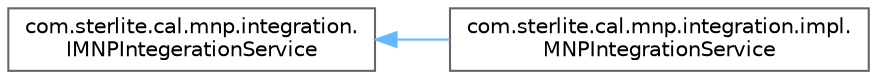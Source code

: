 digraph "Graphical Class Hierarchy"
{
 // LATEX_PDF_SIZE
  bgcolor="transparent";
  edge [fontname=Helvetica,fontsize=10,labelfontname=Helvetica,labelfontsize=10];
  node [fontname=Helvetica,fontsize=10,shape=box,height=0.2,width=0.4];
  rankdir="LR";
  Node0 [id="Node000000",label="com.sterlite.cal.mnp.integration.\lIMNPIntegerationService",height=0.2,width=0.4,color="grey40", fillcolor="white", style="filled",URL="$interfacecom_1_1sterlite_1_1cal_1_1mnp_1_1integration_1_1_i_m_n_p_integeration_service.html",tooltip=" "];
  Node0 -> Node1 [id="edge871_Node000000_Node000001",dir="back",color="steelblue1",style="solid",tooltip=" "];
  Node1 [id="Node000001",label="com.sterlite.cal.mnp.integration.impl.\lMNPIntegrationService",height=0.2,width=0.4,color="grey40", fillcolor="white", style="filled",URL="$classcom_1_1sterlite_1_1cal_1_1mnp_1_1integration_1_1impl_1_1_m_n_p_integration_service.html",tooltip=" "];
}
